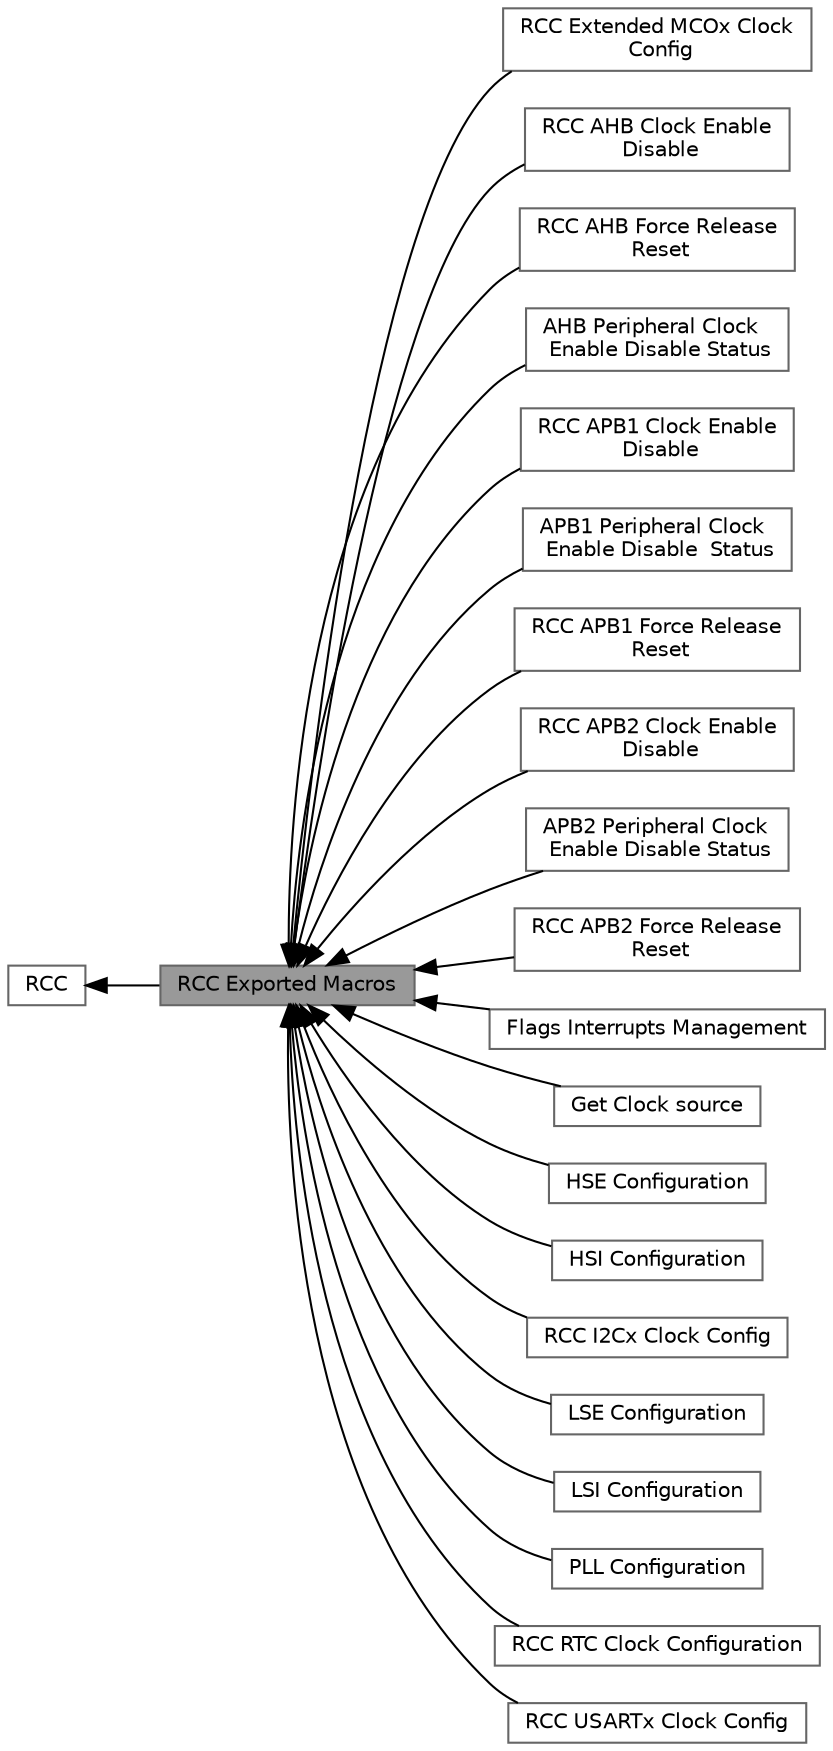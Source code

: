 digraph "RCC Exported Macros"
{
 // LATEX_PDF_SIZE
  bgcolor="transparent";
  edge [fontname=Helvetica,fontsize=10,labelfontname=Helvetica,labelfontsize=10];
  node [fontname=Helvetica,fontsize=10,shape=box,height=0.2,width=0.4];
  rankdir=LR;
  Node2 [id="Node000002",label="RCC",height=0.2,width=0.4,color="grey40", fillcolor="white", style="filled",URL="$group___r_c_c.html",tooltip="RCC HAL module driver."];
  Node20 [id="Node000020",label="RCC Extended MCOx Clock\l Config",height=0.2,width=0.4,color="grey40", fillcolor="white", style="filled",URL="$group___r_c_c_ex___m_c_ox___clock___config.html",tooltip=" "];
  Node3 [id="Node000003",label="RCC AHB Clock Enable\l Disable",height=0.2,width=0.4,color="grey40", fillcolor="white", style="filled",URL="$group___r_c_c___a_h_b___clock___enable___disable.html",tooltip="Enable or disable the AHB peripheral clock."];
  Node9 [id="Node000009",label="RCC AHB Force Release\l Reset",height=0.2,width=0.4,color="grey40", fillcolor="white", style="filled",URL="$group___r_c_c___a_h_b___force___release___reset.html",tooltip="Force or release AHB peripheral reset."];
  Node6 [id="Node000006",label="AHB Peripheral Clock\l Enable Disable Status",height=0.2,width=0.4,color="grey40", fillcolor="white", style="filled",URL="$group___r_c_c___a_h_b___peripheral___clock___enable___disable___status.html",tooltip="Get the enable or disable status of the AHB peripheral clock."];
  Node4 [id="Node000004",label="RCC APB1 Clock Enable\l Disable",height=0.2,width=0.4,color="grey40", fillcolor="white", style="filled",URL="$group___r_c_c___a_p_b1___clock___enable___disable.html",tooltip="Enable or disable the Low Speed APB (APB1) peripheral clock."];
  Node7 [id="Node000007",label="APB1 Peripheral Clock\l Enable Disable  Status",height=0.2,width=0.4,color="grey40", fillcolor="white", style="filled",URL="$group___r_c_c___a_p_b1___clock___enable___disable___status.html",tooltip="Get the enable or disable status of the APB1 peripheral clock."];
  Node10 [id="Node000010",label="RCC APB1 Force Release\l Reset",height=0.2,width=0.4,color="grey40", fillcolor="white", style="filled",URL="$group___r_c_c___a_p_b1___force___release___reset.html",tooltip="Force or release APB1 peripheral reset."];
  Node5 [id="Node000005",label="RCC APB2 Clock Enable\l Disable",height=0.2,width=0.4,color="grey40", fillcolor="white", style="filled",URL="$group___r_c_c___a_p_b2___clock___enable___disable.html",tooltip="Enable or disable the High Speed APB (APB2) peripheral clock."];
  Node8 [id="Node000008",label="APB2 Peripheral Clock\l Enable Disable Status",height=0.2,width=0.4,color="grey40", fillcolor="white", style="filled",URL="$group___r_c_c___a_p_b2___clock___enable___disable___status.html",tooltip="EGet the enable or disable status of the APB2 peripheral clock."];
  Node11 [id="Node000011",label="RCC APB2 Force Release\l Reset",height=0.2,width=0.4,color="grey40", fillcolor="white", style="filled",URL="$group___r_c_c___a_p_b2___force___release___reset.html",tooltip="Force or release APB2 peripheral reset."];
  Node1 [id="Node000001",label="RCC Exported Macros",height=0.2,width=0.4,color="gray40", fillcolor="grey60", style="filled", fontcolor="black",tooltip=" "];
  Node22 [id="Node000022",label="Flags Interrupts Management",height=0.2,width=0.4,color="grey40", fillcolor="white", style="filled",URL="$group___r_c_c___flags___interrupts___management.html",tooltip="macros to manage the specified RCC Flags and interrupts."];
  Node19 [id="Node000019",label="Get Clock source",height=0.2,width=0.4,color="grey40", fillcolor="white", style="filled",URL="$group___r_c_c___get___clock__source.html",tooltip=" "];
  Node14 [id="Node000014",label="HSE Configuration",height=0.2,width=0.4,color="grey40", fillcolor="white", style="filled",URL="$group___r_c_c___h_s_e___configuration.html",tooltip=" "];
  Node12 [id="Node000012",label="HSI Configuration",height=0.2,width=0.4,color="grey40", fillcolor="white", style="filled",URL="$group___r_c_c___h_s_i___configuration.html",tooltip=" "];
  Node17 [id="Node000017",label="RCC I2Cx Clock Config",height=0.2,width=0.4,color="grey40", fillcolor="white", style="filled",URL="$group___r_c_c___i2_cx___clock___config.html",tooltip=" "];
  Node15 [id="Node000015",label="LSE Configuration",height=0.2,width=0.4,color="grey40", fillcolor="white", style="filled",URL="$group___r_c_c___l_s_e___configuration.html",tooltip=" "];
  Node13 [id="Node000013",label="LSI Configuration",height=0.2,width=0.4,color="grey40", fillcolor="white", style="filled",URL="$group___r_c_c___l_s_i___configuration.html",tooltip=" "];
  Node18 [id="Node000018",label="PLL Configuration",height=0.2,width=0.4,color="grey40", fillcolor="white", style="filled",URL="$group___r_c_c___p_l_l___configuration.html",tooltip=" "];
  Node21 [id="Node000021",label="RCC RTC Clock Configuration",height=0.2,width=0.4,color="grey40", fillcolor="white", style="filled",URL="$group___r_c_c___r_t_c___clock___configuration.html",tooltip=" "];
  Node16 [id="Node000016",label="RCC USARTx Clock Config",height=0.2,width=0.4,color="grey40", fillcolor="white", style="filled",URL="$group___r_c_c___u_s_a_r_tx___clock___config.html",tooltip=" "];
  Node2->Node1 [shape=plaintext, dir="back", style="solid"];
  Node1->Node3 [shape=plaintext, dir="back", style="solid"];
  Node1->Node4 [shape=plaintext, dir="back", style="solid"];
  Node1->Node5 [shape=plaintext, dir="back", style="solid"];
  Node1->Node6 [shape=plaintext, dir="back", style="solid"];
  Node1->Node7 [shape=plaintext, dir="back", style="solid"];
  Node1->Node8 [shape=plaintext, dir="back", style="solid"];
  Node1->Node9 [shape=plaintext, dir="back", style="solid"];
  Node1->Node10 [shape=plaintext, dir="back", style="solid"];
  Node1->Node11 [shape=plaintext, dir="back", style="solid"];
  Node1->Node12 [shape=plaintext, dir="back", style="solid"];
  Node1->Node13 [shape=plaintext, dir="back", style="solid"];
  Node1->Node14 [shape=plaintext, dir="back", style="solid"];
  Node1->Node15 [shape=plaintext, dir="back", style="solid"];
  Node1->Node16 [shape=plaintext, dir="back", style="solid"];
  Node1->Node17 [shape=plaintext, dir="back", style="solid"];
  Node1->Node18 [shape=plaintext, dir="back", style="solid"];
  Node1->Node19 [shape=plaintext, dir="back", style="solid"];
  Node1->Node20 [shape=plaintext, dir="back", style="solid"];
  Node1->Node21 [shape=plaintext, dir="back", style="solid"];
  Node1->Node22 [shape=plaintext, dir="back", style="solid"];
}
